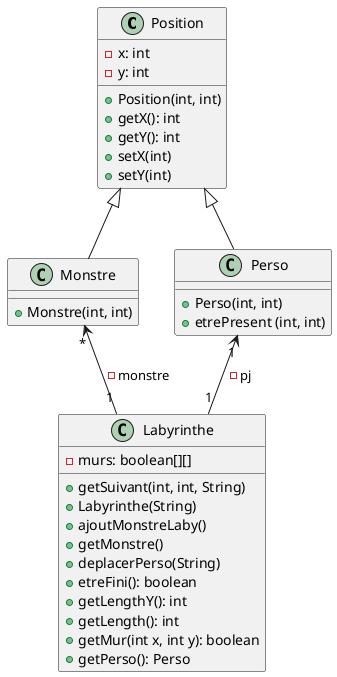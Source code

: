 @startuml

class Position{
- x: int
- y: int
+ Position(int, int)
+ getX(): int
+ getY(): int
+ setX(int)
+ setY(int)
}

Position <|-- Monstre

class Monstre{
+ Monstre(int, int)

}

Position <|-- Perso

class Perso{
+ Perso(int, int)
+ etrePresent (int, int)
}

Monstre "*" <-- "1" Labyrinthe : -monstre
Perso "1" <-- "1" Labyrinthe : - pj

class Labyrinthe{
- murs: boolean[][]
+ getSuivant(int, int, String)
+ Labyrinthe(String)
+ ajoutMonstreLaby()
+ getMonstre()
+ deplacerPerso(String)
+ etreFini(): boolean
+ getLengthY(): int
+ getLength(): int
+ getMur(int x, int y): boolean
+ getPerso(): Perso
}




@enduml